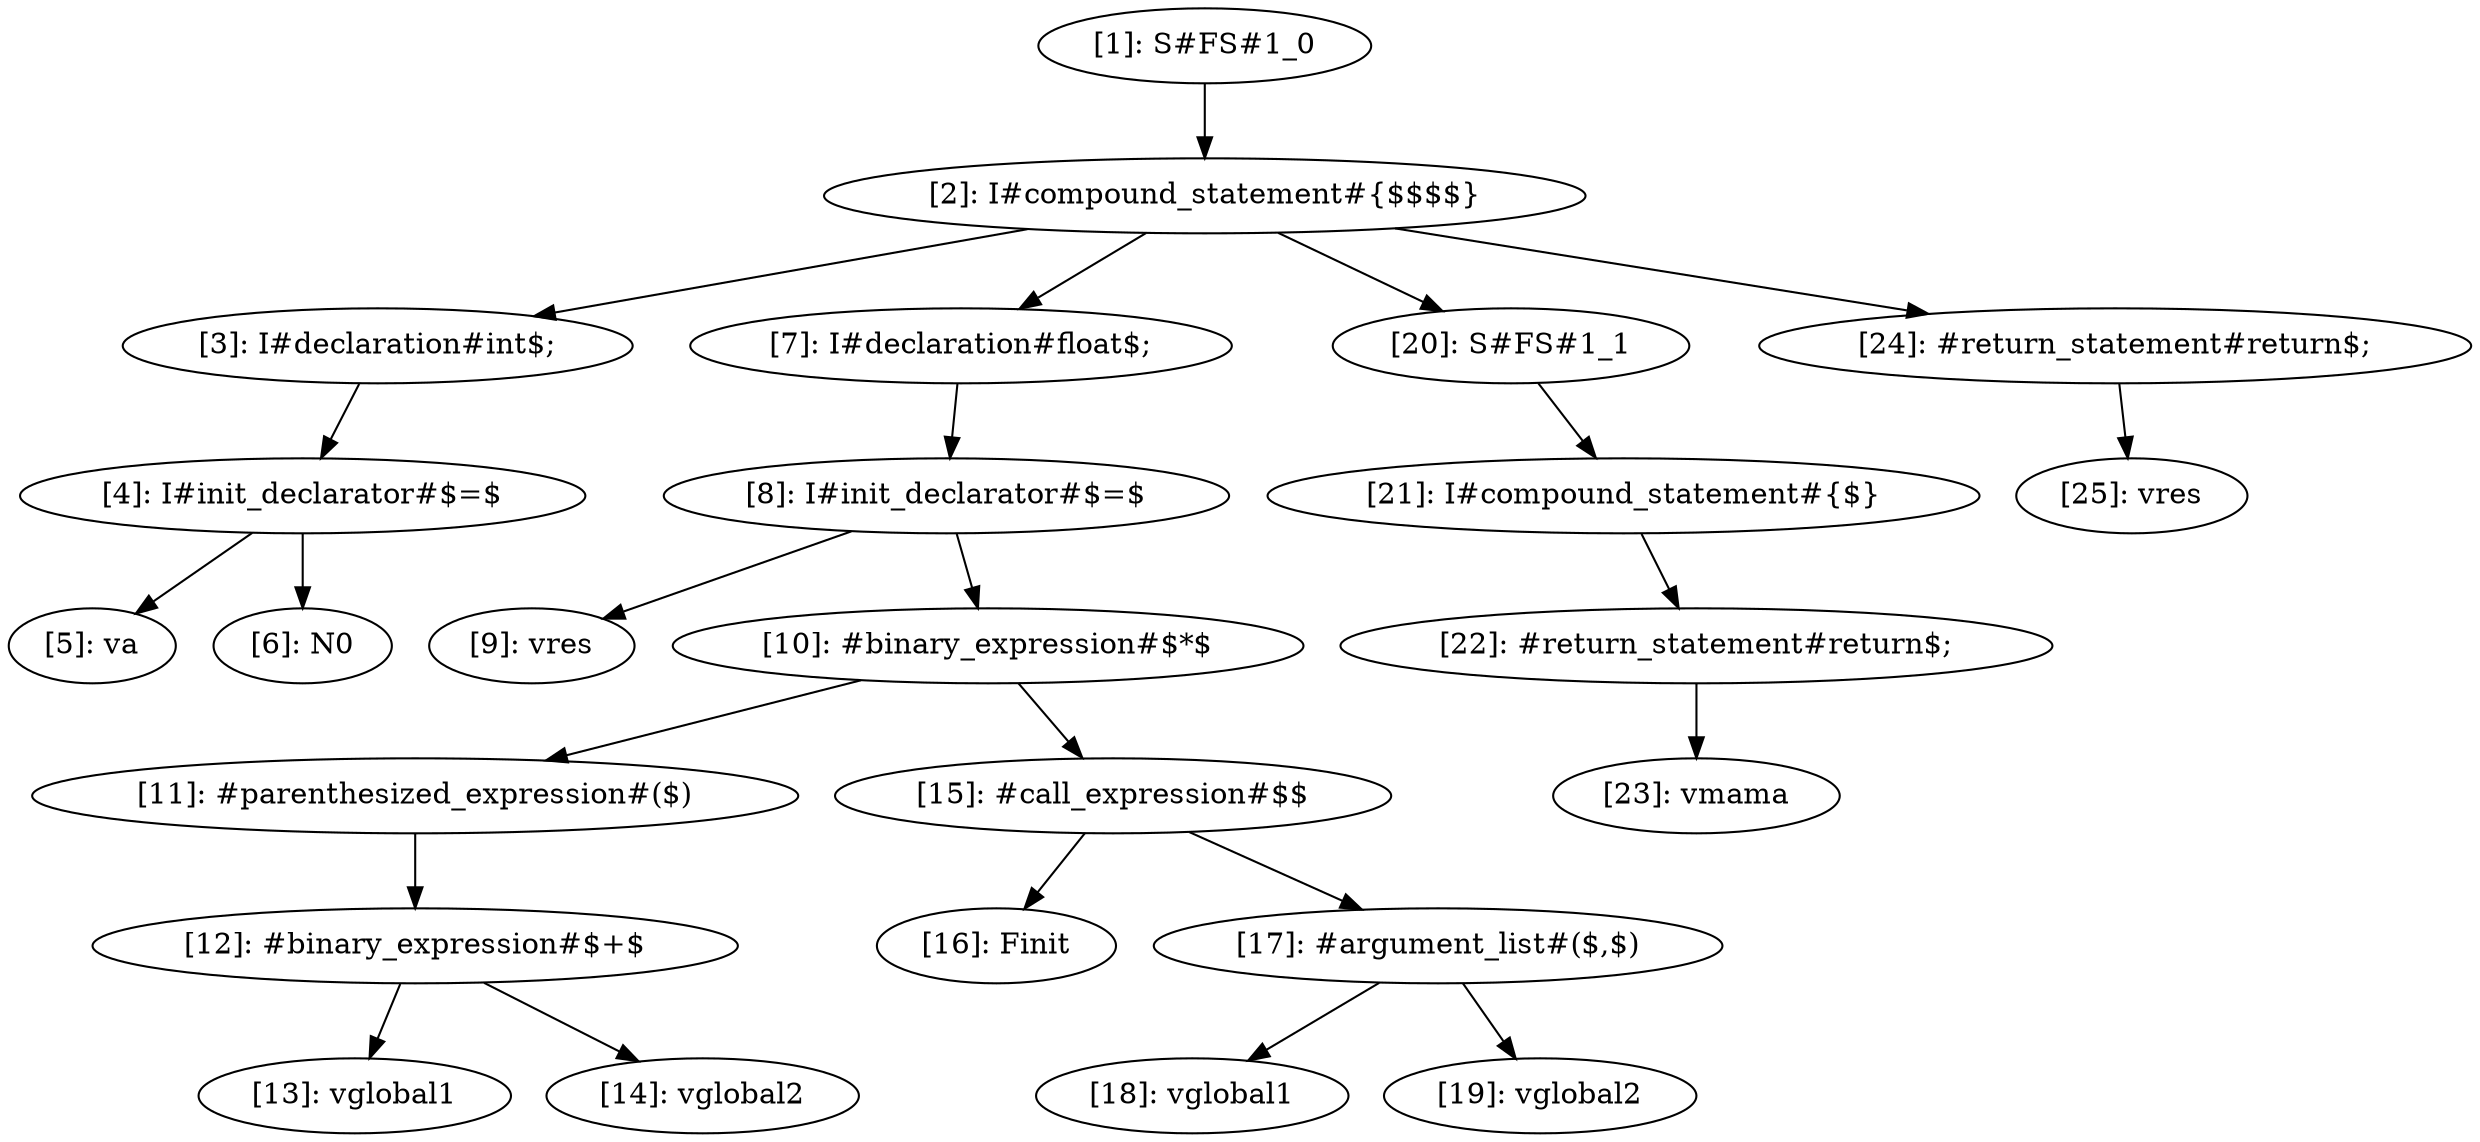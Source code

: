 digraph CASS {
  node [shape=ellipse];
  n1 [label="[1]: S#FS#1_0"];
  n2 [label="[2]: I#compound_statement#{$$$$}"];
  n3 [label="[3]: I#declaration#int$;"];
  n4 [label="[4]: I#init_declarator#$=$"];
  n5 [label="[5]: va"];
  n6 [label="[6]: N0"];
  n7 [label="[7]: I#declaration#float$;"];
  n8 [label="[8]: I#init_declarator#$=$"];
  n9 [label="[9]: vres"];
  n10 [label="[10]: #binary_expression#$*$"];
  n11 [label="[11]: #parenthesized_expression#($)"];
  n12 [label="[12]: #binary_expression#$+$"];
  n13 [label="[13]: vglobal1"];
  n14 [label="[14]: vglobal2"];
  n15 [label="[15]: #call_expression#$$"];
  n16 [label="[16]: Finit"];
  n17 [label="[17]: #argument_list#($,$)"];
  n18 [label="[18]: vglobal1"];
  n19 [label="[19]: vglobal2"];
  n20 [label="[20]: S#FS#1_1"];
  n21 [label="[21]: I#compound_statement#{$}"];
  n22 [label="[22]: #return_statement#return$;"];
  n23 [label="[23]: vmama"];
  n24 [label="[24]: #return_statement#return$;"];
  n25 [label="[25]: vres"];
  n1 -> n2;
  n2 -> n3;
  n3 -> n4;
  n4 -> n5;
  n4 -> n6;
  n2 -> n7;
  n7 -> n8;
  n8 -> n9;
  n8 -> n10;
  n10 -> n11;
  n11 -> n12;
  n12 -> n13;
  n12 -> n14;
  n10 -> n15;
  n15 -> n16;
  n15 -> n17;
  n17 -> n18;
  n17 -> n19;
  n2 -> n20;
  n20 -> n21;
  n21 -> n22;
  n22 -> n23;
  n2 -> n24;
  n24 -> n25;
}